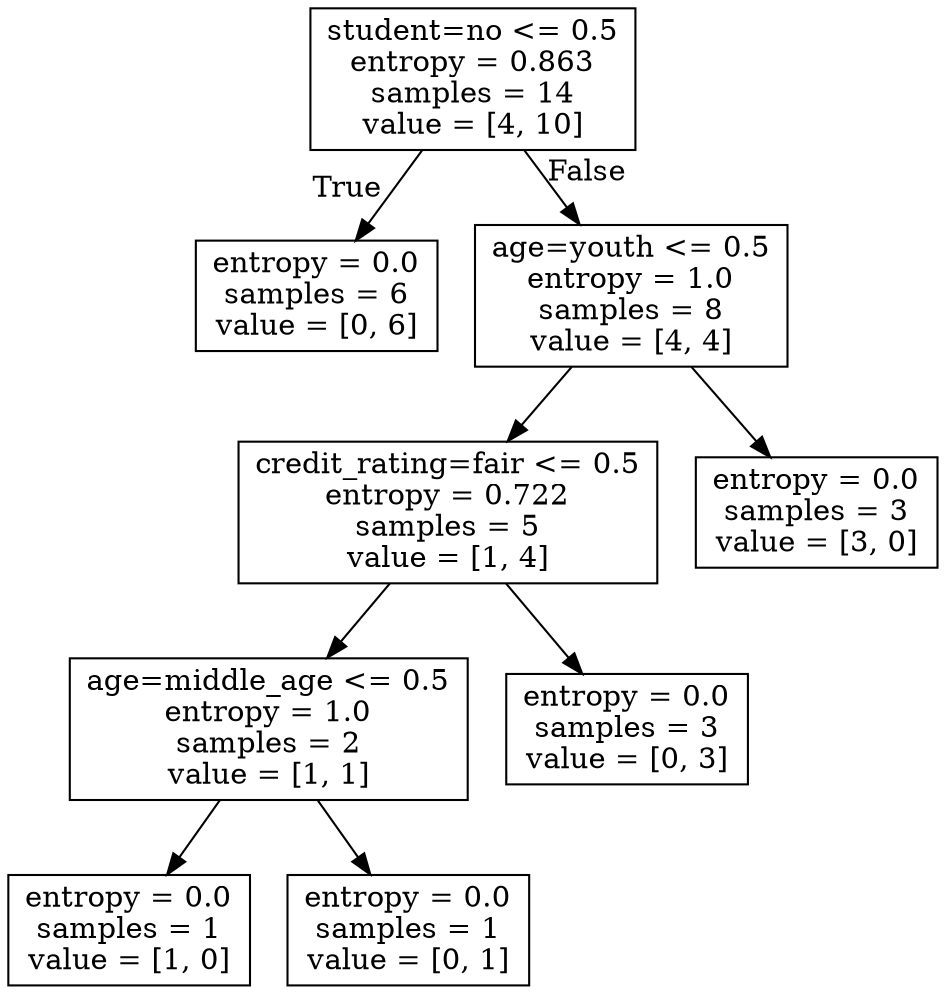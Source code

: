 digraph Tree {
node [shape=box] ;
0 [label="student=no <= 0.5\nentropy = 0.863\nsamples = 14\nvalue = [4, 10]"] ;
1 [label="entropy = 0.0\nsamples = 6\nvalue = [0, 6]"] ;
0 -> 1 [labeldistance=2.5, labelangle=45, headlabel="True"] ;
2 [label="age=youth <= 0.5\nentropy = 1.0\nsamples = 8\nvalue = [4, 4]"] ;
0 -> 2 [labeldistance=2.5, labelangle=-45, headlabel="False"] ;
3 [label="credit_rating=fair <= 0.5\nentropy = 0.722\nsamples = 5\nvalue = [1, 4]"] ;
2 -> 3 ;
4 [label="age=middle_age <= 0.5\nentropy = 1.0\nsamples = 2\nvalue = [1, 1]"] ;
3 -> 4 ;
5 [label="entropy = 0.0\nsamples = 1\nvalue = [1, 0]"] ;
4 -> 5 ;
6 [label="entropy = 0.0\nsamples = 1\nvalue = [0, 1]"] ;
4 -> 6 ;
7 [label="entropy = 0.0\nsamples = 3\nvalue = [0, 3]"] ;
3 -> 7 ;
8 [label="entropy = 0.0\nsamples = 3\nvalue = [3, 0]"] ;
2 -> 8 ;
}